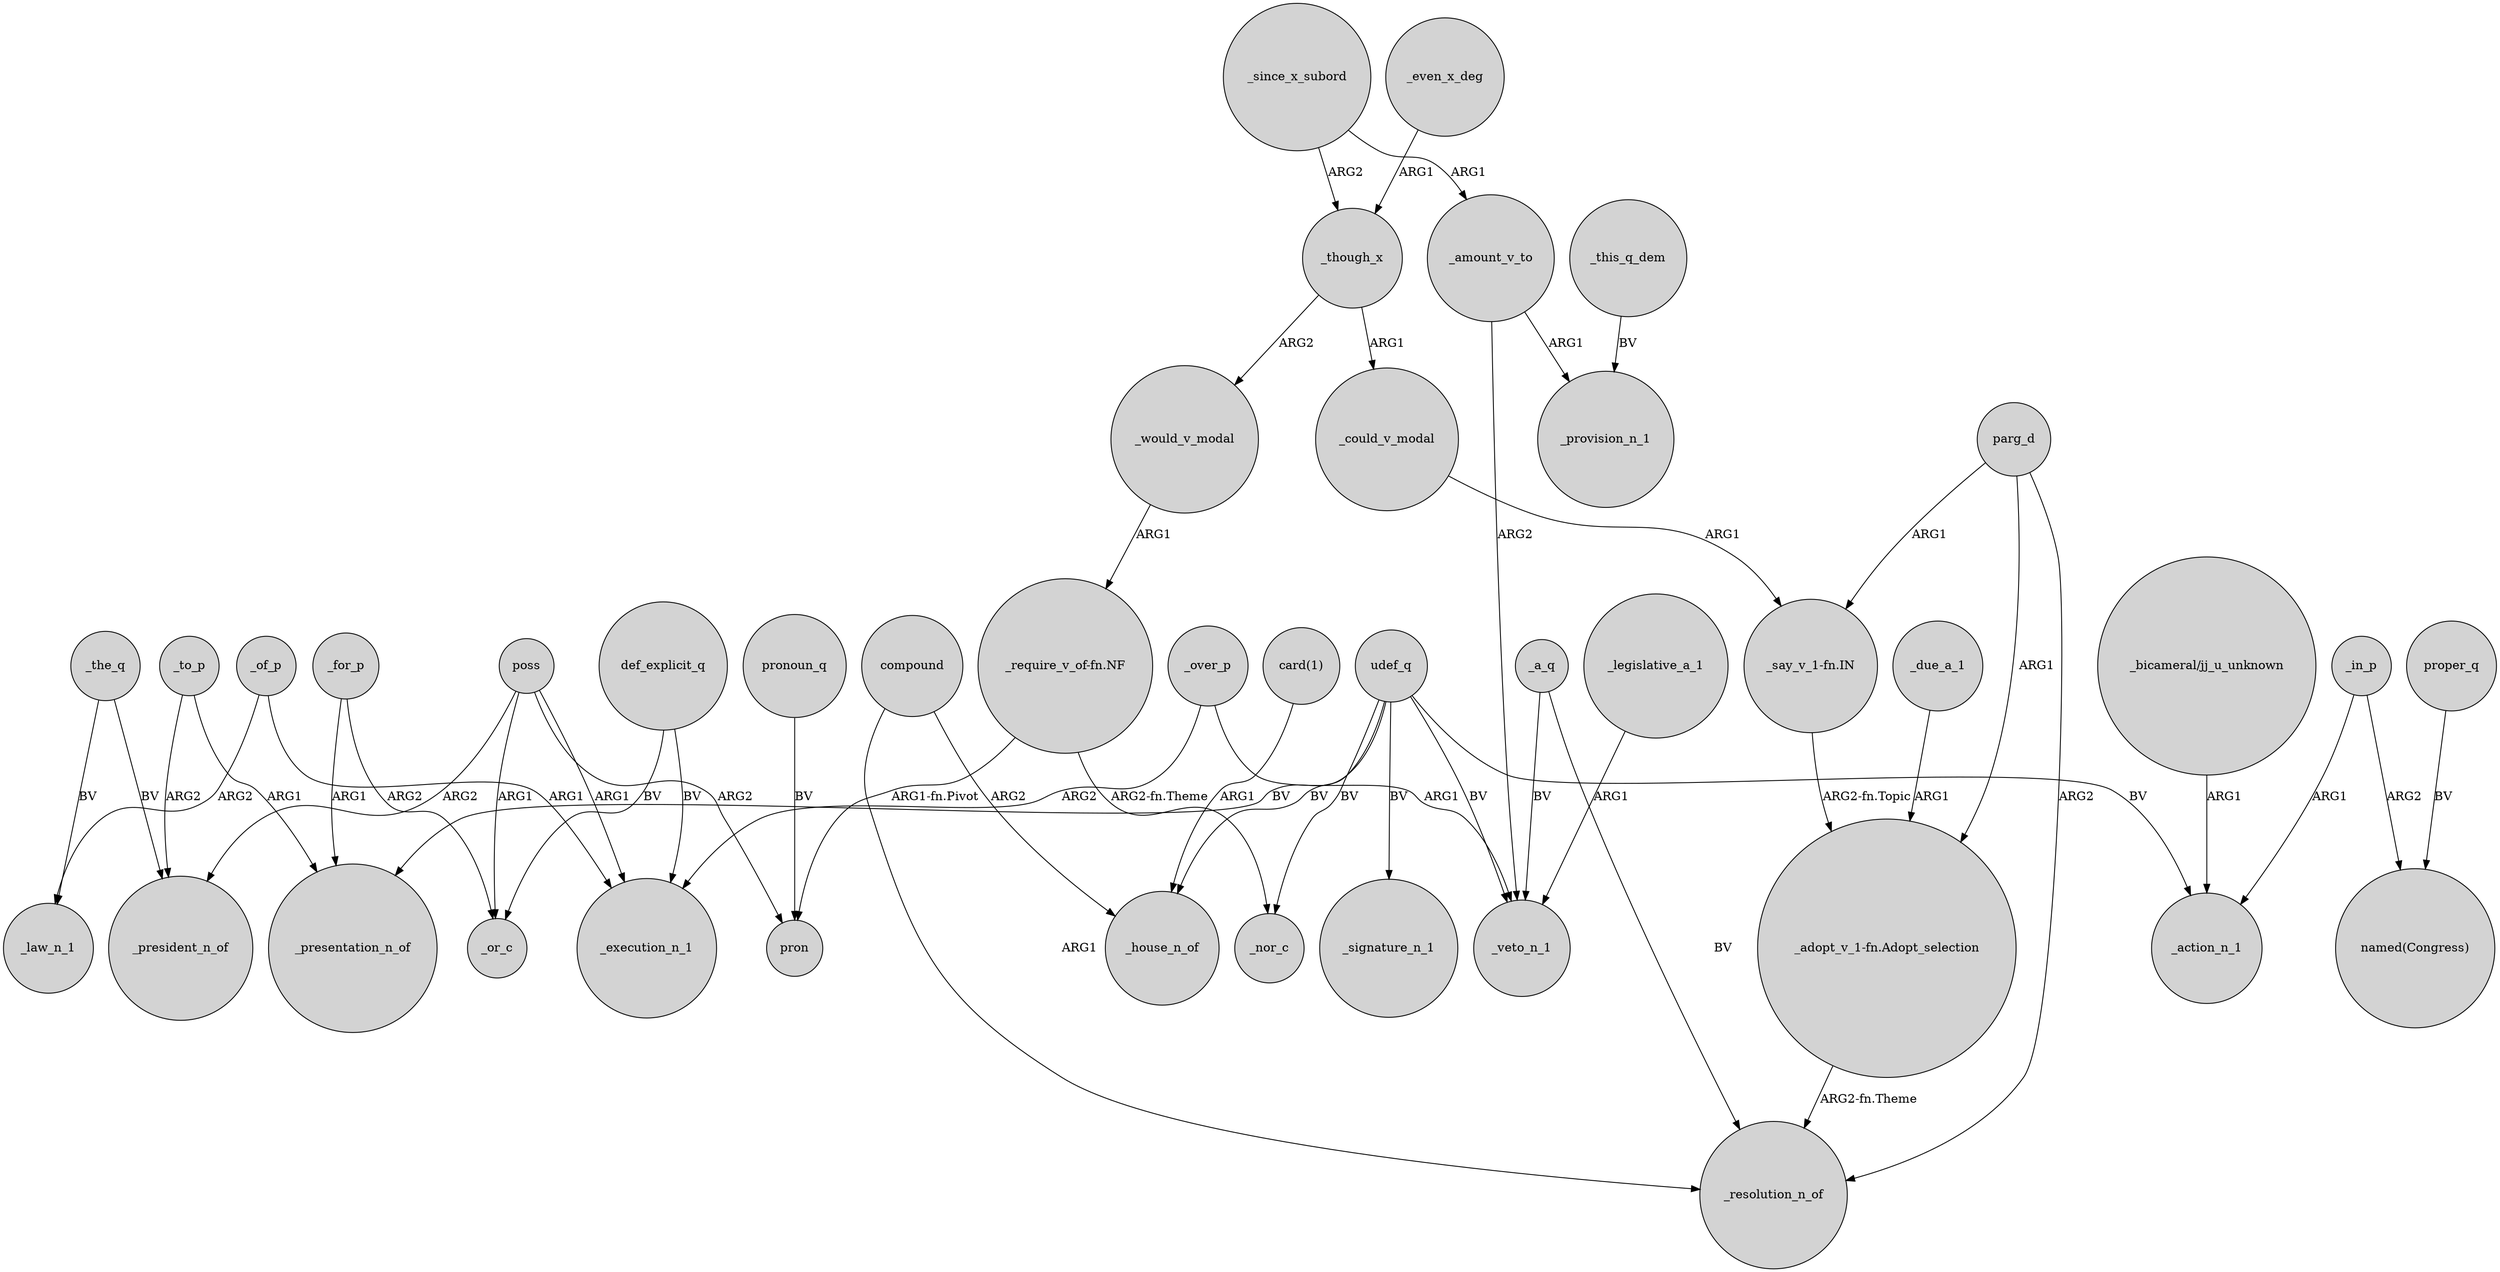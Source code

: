 digraph {
	node [shape=circle style=filled]
	_to_p -> _presentation_n_of [label=ARG1]
	_over_p -> _execution_n_1 [label=ARG2]
	parg_d -> _resolution_n_of [label=ARG2]
	_to_p -> _president_n_of [label=ARG2]
	_could_v_modal -> "_say_v_1-fn.IN" [label=ARG1]
	poss -> pron [label=ARG2]
	_amount_v_to -> _veto_n_1 [label=ARG2]
	udef_q -> _nor_c [label=BV]
	def_explicit_q -> _or_c [label=BV]
	_though_x -> _could_v_modal [label=ARG1]
	_in_p -> _action_n_1 [label=ARG1]
	_since_x_subord -> _though_x [label=ARG2]
	_even_x_deg -> _though_x [label=ARG1]
	_of_p -> _law_n_1 [label=ARG2]
	def_explicit_q -> _execution_n_1 [label=BV]
	udef_q -> _presentation_n_of [label=BV]
	"_adopt_v_1-fn.Adopt_selection" -> _resolution_n_of [label="ARG2-fn.Theme"]
	_since_x_subord -> _amount_v_to [label=ARG1]
	"_bicameral/jj_u_unknown" -> _action_n_1 [label=ARG1]
	proper_q -> "named(Congress)" [label=BV]
	parg_d -> "_say_v_1-fn.IN" [label=ARG1]
	_due_a_1 -> "_adopt_v_1-fn.Adopt_selection" [label=ARG1]
	compound -> _house_n_of [label=ARG2]
	pronoun_q -> pron [label=BV]
	"card(1)" -> _house_n_of [label=ARG1]
	udef_q -> _veto_n_1 [label=BV]
	_legislative_a_1 -> _veto_n_1 [label=ARG1]
	_this_q_dem -> _provision_n_1 [label=BV]
	poss -> _execution_n_1 [label=ARG1]
	"_require_v_of-fn.NF" -> pron [label="ARG1-fn.Pivot"]
	_though_x -> _would_v_modal [label=ARG2]
	"_say_v_1-fn.IN" -> "_adopt_v_1-fn.Adopt_selection" [label="ARG2-fn.Topic"]
	_the_q -> _law_n_1 [label=BV]
	_the_q -> _president_n_of [label=BV]
	_over_p -> _veto_n_1 [label=ARG1]
	udef_q -> _house_n_of [label=BV]
	_a_q -> _veto_n_1 [label=BV]
	"_require_v_of-fn.NF" -> _nor_c [label="ARG2-fn.Theme"]
	parg_d -> "_adopt_v_1-fn.Adopt_selection" [label=ARG1]
	_would_v_modal -> "_require_v_of-fn.NF" [label=ARG1]
	_for_p -> _presentation_n_of [label=ARG1]
	udef_q -> _signature_n_1 [label=BV]
	udef_q -> _action_n_1 [label=BV]
	_of_p -> _execution_n_1 [label=ARG1]
	poss -> _president_n_of [label=ARG2]
	_a_q -> _resolution_n_of [label=BV]
	compound -> _resolution_n_of [label=ARG1]
	_in_p -> "named(Congress)" [label=ARG2]
	_amount_v_to -> _provision_n_1 [label=ARG1]
	poss -> _or_c [label=ARG1]
	_for_p -> _or_c [label=ARG2]
}

